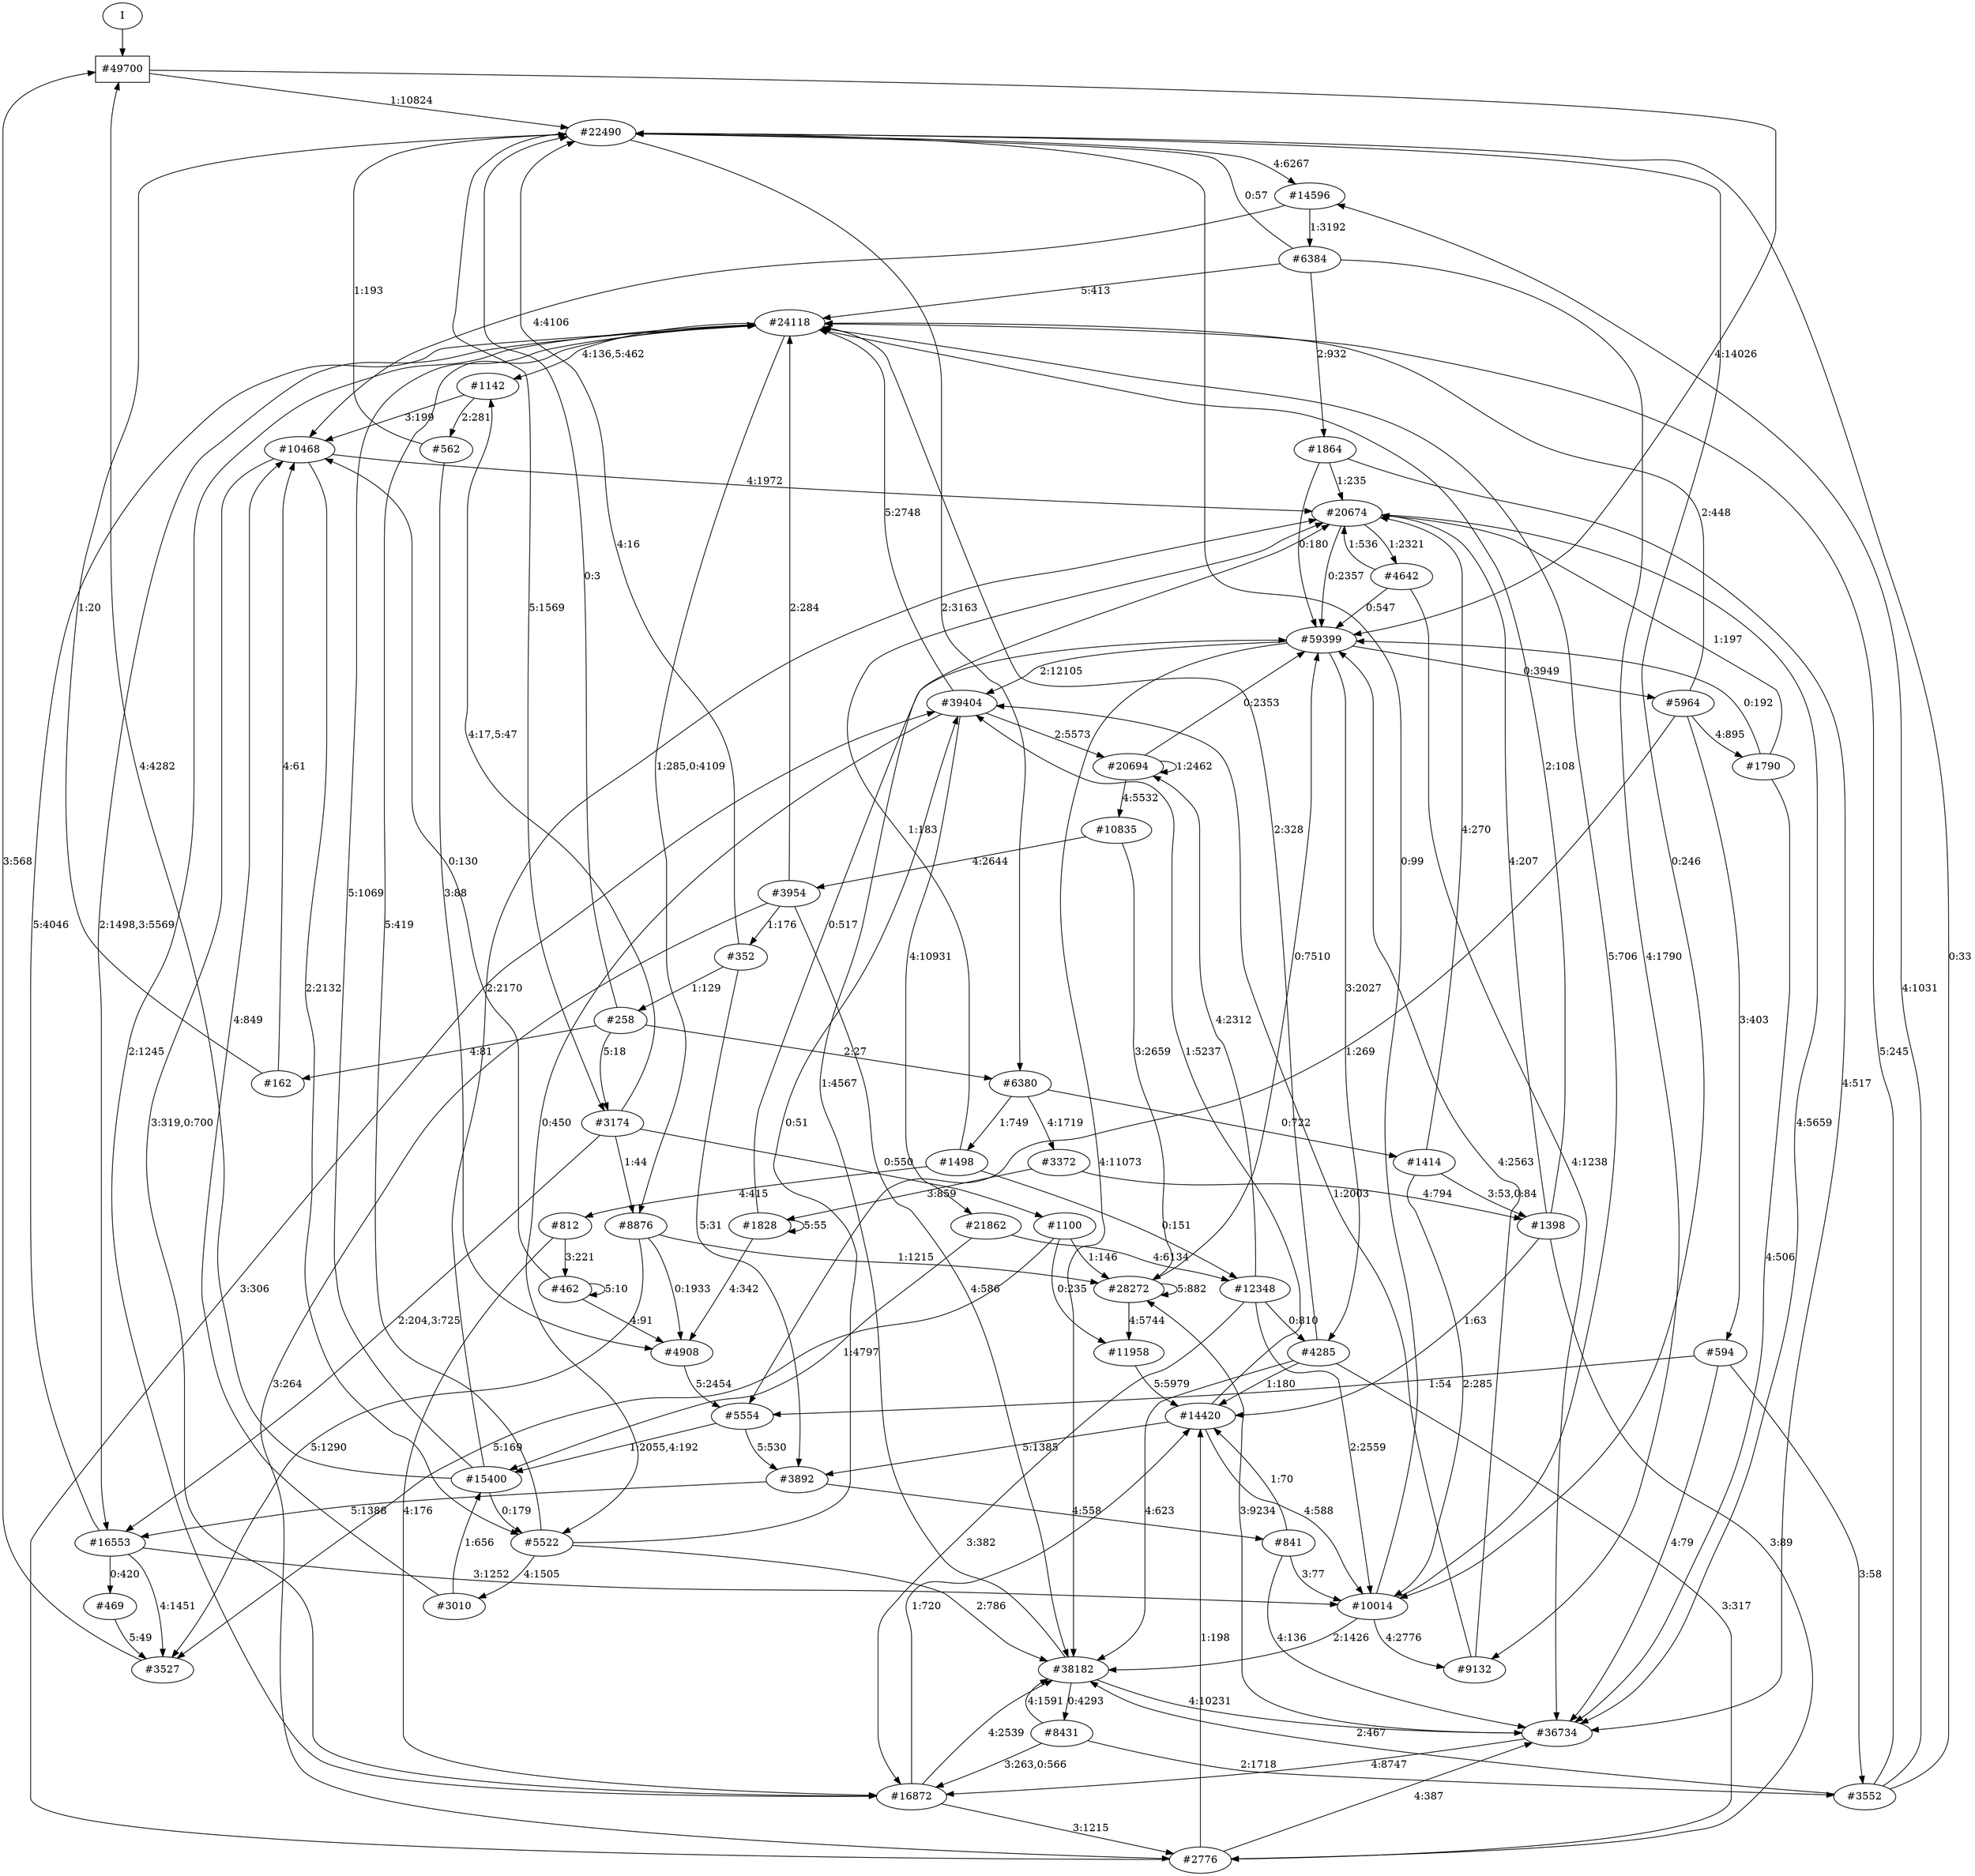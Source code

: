 // produced with flexfringe from git commitd1cf04ada0831d0605a3651971ef9a02091d8823
// dfasat/flexfringe -h=alergia -d=alergia_data -o=experiments/flexfringe_pautomac_study/flexfringe_data/exp6_n100_p0_0525dfa -n=100 -p=0.0525 /Users/nicholasrenninger/Google Drive/Grad School/specification learning/code/DPFA_DTS_product_experiment/dfasatInvestigations/experiments/flexfringe_pautomac_study/flexfringe_data/flexfringe_pautomac_study_train 
digraph DFA {
	0 [label="root" shape=box];
		I -> 0;
	0 [ label="#49700"  ];
		0 -> 1 [label="1:10824"  ];
		0 -> 45 [label="4:14026"  ];
	1 [ label="#22490"  ];
		1 -> 2 [label="4:6267"  ];
		1 -> 59 [label="2:3163"  ];
		1 -> 134 [label="5:1569"  ];
		1 -> 666 [label="0:246"  ];
	2 [ label="#14596"  ];
		2 -> 22 [label="1:3192"  ];
		2 -> 3 [label="4:4106"  ];
	22 [ label="#6384"  ];
		22 -> 1 [label="0:57"  ];
		22 -> 23 [label="4:1790"  ];
		22 -> 103 [label="2:932"  ];
		22 -> 207 [label="5:413"  ];
	23 [ label="#9132"  ];
		23 -> 45 [label="4:2563"  ];
		23 -> 50 [label="1:2003"  ];
	103 [ label="#1864"  ];
		103 -> 45 [label="0:180"  ];
		103 -> 48 [label="4:517"  ];
		103 -> 75 [label="1:235"  ];
	3 [ label="#10468"  ];
		3 -> 4 [label="2:2132"  ];
		3 -> 49 [label="3:319,0:700"  ];
		3 -> 75 [label="4:1972"  ];
	4 [ label="#5522"  ];
		4 -> 47 [label="2:786"  ];
		4 -> 50 [label="0:51"  ];
		4 -> 207 [label="5:419"  ];
		4 -> 530 [label="4:1505"  ];
	530 [ label="#3010"  ];
		530 -> 3 [label="4:849"  ];
		530 -> 52 [label="1:656"  ];
	59 [ label="#6380"  ];
		59 -> 60 [label="4:1719"  ];
		59 -> 228 [label="1:749"  ];
		59 -> 325 [label="0:722"  ];
	228 [ label="#1498"  ];
		228 -> 75 [label="1:183"  ];
		228 -> 121 [label="0:151"  ];
		228 -> 1006 [label="4:415"  ];
	1006 [ label="#812"  ];
		1006 -> 49 [label="4:176"  ];
		1006 -> 1007 [label="3:221"  ];
	1007 [ label="#462"  ];
		1007 -> 3 [label="0:130"  ];
		1007 -> 1007 [label="5:10"  ];
		1007 -> 1212 [label="4:91"  ];
	60 [ label="#3372"  ];
		60 -> 61 [label="4:794"  ];
		60 -> 452 [label="3:859"  ];
	61 [ label="#1398"  ];
		61 -> 75 [label="4:207"  ];
		61 -> 207 [label="2:108"  ];
		61 -> 513 [label="3:89"  ];
		61 -> 683 [label="1:63"  ];
	452 [ label="#1828"  ];
		452 -> 45 [label="0:517"  ];
		452 -> 452 [label="5:55"  ];
		452 -> 1212 [label="4:342"  ];
	1212 [ label="#4908"  ];
		1212 -> 1213 [label="5:2454"  ];
	1213 [ label="#5554"  ];
		1213 -> 52 [label="1:2055,4:192"  ];
		1213 -> 2362 [label="5:530"  ];
	325 [ label="#1414"  ];
		325 -> 61 [label="3:53,0:84"  ];
		325 -> 75 [label="4:270"  ];
		325 -> 666 [label="2:285"  ];
	134 [ label="#3174"  ];
		134 -> 4432 [label="4:17,5:47"  ];
		134 -> 135 [label="0:550"  ];
		134 -> 174 [label="2:204,3:725"  ];
		134 -> 641 [label="1:44"  ];
	174 [ label="#16553"  ];
		174 -> 4115 [label="0:420"  ];
		174 -> 136 [label="4:1451"  ];
		174 -> 207 [label="5:4046"  ];
		174 -> 666 [label="3:1252"  ];
	4115 [ label="#469"  ];
		4115 -> 136 [label="5:49"  ];
	135 [ label="#1100"  ];
		135 -> 136 [label="5:169"  ];
		135 -> 320 [label="1:146"  ];
		135 -> 682 [label="0:235"  ];
	136 [ label="#3527"  ];
		136 -> 0 [label="3:568"  ];
	4432 [ label="#1142"  ];
		4432 -> 4433 [label="2:281"  ];
		4432 -> 3 [label="3:199"  ];
	4433 [ label="#562"  ];
		4433 -> 1 [label="1:193"  ];
		4433 -> 1212 [label="3:88"  ];
	45 [ label="#59399"  ];
		45 -> 46 [label="3:2027"  ];
		45 -> 47 [label="4:11073"  ];
		45 -> 50 [label="2:12105"  ];
		45 -> 58 [label="0:3949"  ];
	47 [ label="#38182"  ];
		47 -> 48 [label="4:10231"  ];
		47 -> 75 [label="1:4567"  ];
		47 -> 124 [label="0:4293"  ];
	75 [ label="#20674"  ];
		75 -> 45 [label="0:2357"  ];
		75 -> 48 [label="4:5659"  ];
		75 -> 76 [label="1:2321"  ];
	76 [ label="#4642"  ];
		76 -> 45 [label="0:547"  ];
		76 -> 48 [label="4:1238"  ];
		76 -> 75 [label="1:536"  ];
	48 [ label="#36734"  ];
		48 -> 49 [label="4:8747"  ];
		48 -> 320 [label="3:9234"  ];
	49 [ label="#16872"  ];
		49 -> 47 [label="4:2539"  ];
		49 -> 207 [label="2:1245"  ];
		49 -> 513 [label="3:1215"  ];
		49 -> 683 [label="1:720"  ];
	513 [ label="#2776"  ];
		513 -> 48 [label="4:387"  ];
		513 -> 50 [label="3:306"  ];
		513 -> 683 [label="1:198"  ];
	320 [ label="#28272"  ];
		320 -> 45 [label="0:7510"  ];
		320 -> 320 [label="5:882"  ];
		320 -> 682 [label="4:5744"  ];
	682 [ label="#11958"  ];
		682 -> 683 [label="5:5979"  ];
	683 [ label="#14420"  ];
		683 -> 50 [label="1:5237"  ];
		683 -> 2362 [label="5:1385"  ];
		683 -> 666 [label="4:588"  ];
	2362 [ label="#3892"  ];
		2362 -> 4011 [label="4:558"  ];
		2362 -> 174 [label="5:1388"  ];
	4011 [ label="#841"  ];
		4011 -> 48 [label="4:136"  ];
		4011 -> 666 [label="3:77"  ];
		4011 -> 683 [label="1:70"  ];
	124 [ label="#8431"  ];
		124 -> 47 [label="4:1591"  ];
		124 -> 49 [label="3:263,0:566"  ];
		124 -> 637 [label="2:1718"  ];
	637 [ label="#3552"  ];
		637 -> 1 [label="0:33"  ];
		637 -> 2 [label="4:1031"  ];
		637 -> 47 [label="2:467"  ];
		637 -> 207 [label="5:245"  ];
	50 [ label="#39404"  ];
		50 -> 4 [label="0:450"  ];
		50 -> 51 [label="4:10931"  ];
		50 -> 101 [label="2:5573"  ];
		50 -> 207 [label="5:2748"  ];
	51 [ label="#21862"  ];
		51 -> 52 [label="1:4797"  ];
		51 -> 121 [label="4:6134"  ];
	52 [ label="#15400"  ];
		52 -> 0 [label="4:4282"  ];
		52 -> 4 [label="0:179"  ];
		52 -> 75 [label="2:2170"  ];
		52 -> 207 [label="5:1069"  ];
	121 [ label="#12348"  ];
		121 -> 46 [label="0:810"  ];
		121 -> 49 [label="3:382"  ];
		121 -> 101 [label="4:2312"  ];
		121 -> 666 [label="2:2559"  ];
	666 [ label="#10014"  ];
		666 -> 1 [label="0:99"  ];
		666 -> 23 [label="4:2776"  ];
		666 -> 47 [label="2:1426"  ];
		666 -> 207 [label="5:706"  ];
	101 [ label="#20694"  ];
		101 -> 45 [label="0:2353"  ];
		101 -> 101 [label="1:2462"  ];
		101 -> 113 [label="4:5532"  ];
	113 [ label="#10835"  ];
		113 -> 320 [label="3:2659"  ];
		113 -> 777 [label="4:2644"  ];
	777 [ label="#3954"  ];
		777 -> 47 [label="4:586"  ];
		777 -> 207 [label="2:284"  ];
		777 -> 513 [label="3:264"  ];
		777 -> 20918 [label="1:176"  ];
	20918 [ label="#352"  ];
		20918 -> 1 [label="4:16"  ];
		20918 -> 2362 [label="5:31"  ];
		20918 -> 20919 [label="1:129"  ];
	20919 [ label="#258"  ];
		20919 -> 1 [label="0:3"  ];
		20919 -> 59 [label="2:27"  ];
		20919 -> 134 [label="5:18"  ];
		20919 -> 25435 [label="4:81"  ];
	25435 [ label="#162"  ];
		25435 -> 1 [label="1:20"  ];
		25435 -> 3 [label="4:61"  ];
	207 [ label="#24118"  ];
		207 -> 4432 [label="4:136,5:462"  ];
		207 -> 174 [label="2:1498,3:5569"  ];
		207 -> 641 [label="1:285,0:4109"  ];
	641 [ label="#8876"  ];
		641 -> 136 [label="5:1290"  ];
		641 -> 320 [label="1:1215"  ];
		641 -> 1212 [label="0:1933"  ];
	46 [ label="#4285"  ];
		46 -> 47 [label="4:623"  ];
		46 -> 207 [label="2:328"  ];
		46 -> 513 [label="3:317"  ];
		46 -> 683 [label="1:180"  ];
	58 [ label="#5964"  ];
		58 -> 207 [label="2:448"  ];
		58 -> 405 [label="4:895"  ];
		58 -> 740 [label="3:403"  ];
		58 -> 1213 [label="1:269"  ];
	405 [ label="#1790"  ];
		405 -> 45 [label="0:192"  ];
		405 -> 48 [label="4:506"  ];
		405 -> 75 [label="1:197"  ];
	740 [ label="#594"  ];
		740 -> 48 [label="4:79"  ];
		740 -> 637 [label="3:58"  ];
		740 -> 1213 [label="1:54"  ];
}
